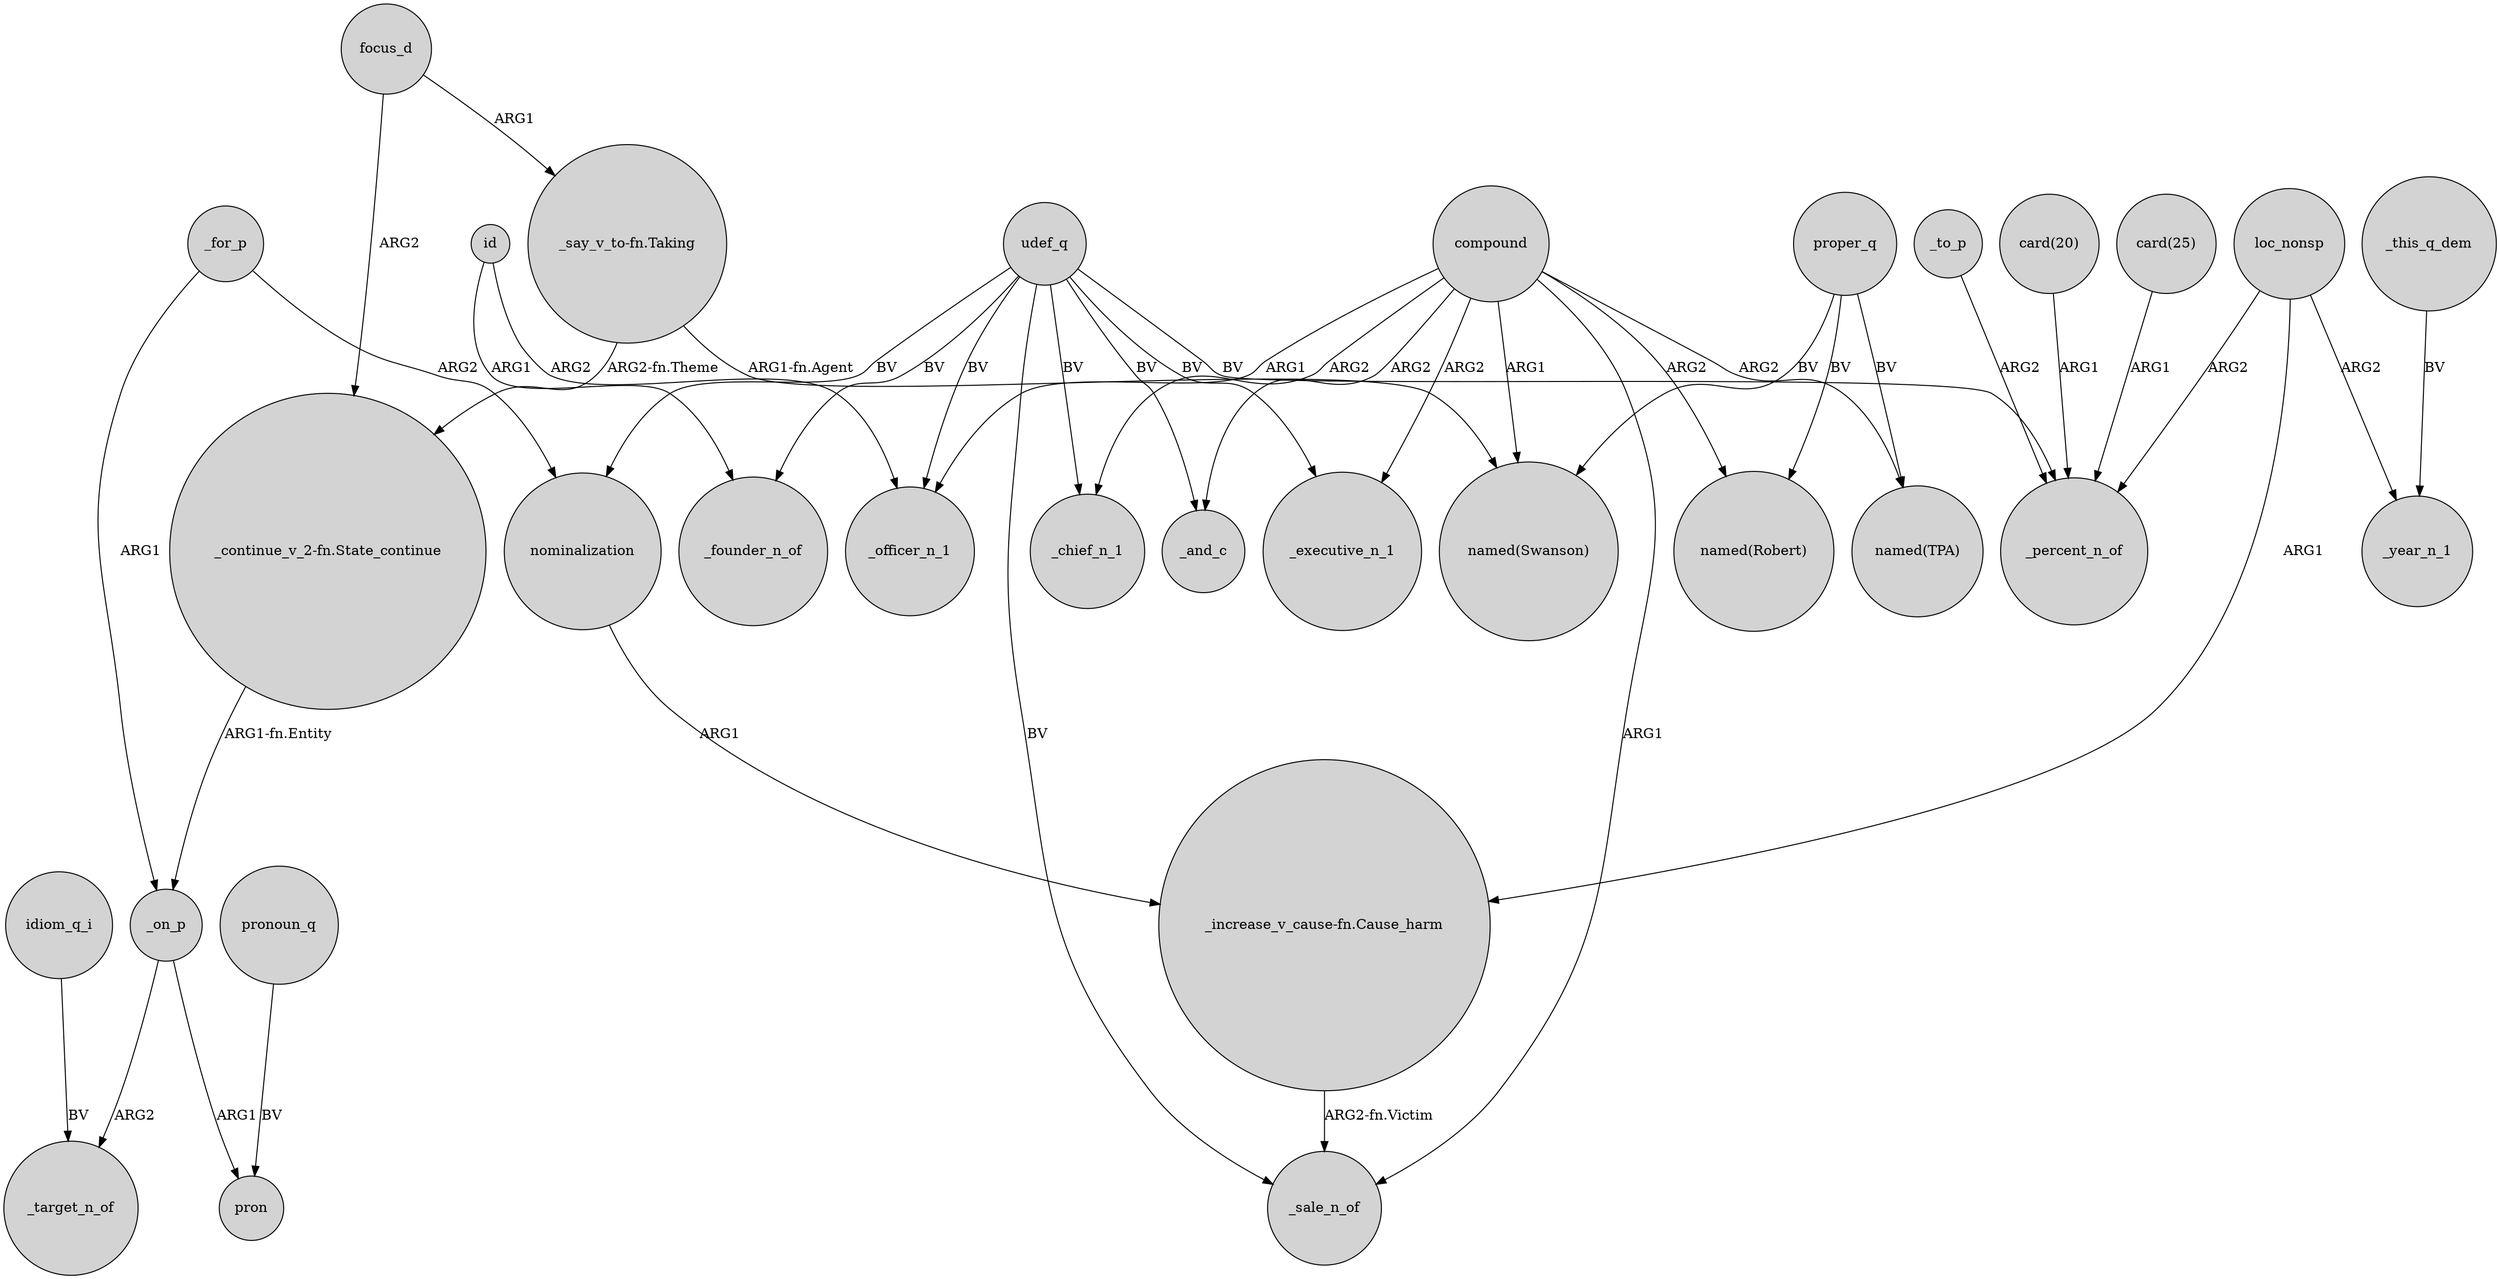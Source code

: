 digraph {
	node [shape=circle style=filled]
	udef_q -> _founder_n_of [label=BV]
	_for_p -> _on_p [label=ARG1]
	compound -> _chief_n_1 [label=ARG2]
	compound -> "named(Swanson)" [label=ARG1]
	focus_d -> "_say_v_to-fn.Taking" [label=ARG1]
	"card(20)" -> _percent_n_of [label=ARG1]
	udef_q -> _chief_n_1 [label=BV]
	udef_q -> nominalization [label=BV]
	"card(25)" -> _percent_n_of [label=ARG1]
	"_continue_v_2-fn.State_continue" -> _on_p [label="ARG1-fn.Entity"]
	nominalization -> "_increase_v_cause-fn.Cause_harm" [label=ARG1]
	compound -> _sale_n_of [label=ARG1]
	udef_q -> _sale_n_of [label=BV]
	_to_p -> _percent_n_of [label=ARG2]
	udef_q -> _and_c [label=BV]
	compound -> _and_c [label=ARG2]
	loc_nonsp -> _year_n_1 [label=ARG2]
	_on_p -> pron [label=ARG1]
	"_increase_v_cause-fn.Cause_harm" -> _sale_n_of [label="ARG2-fn.Victim"]
	compound -> "named(TPA)" [label=ARG2]
	pronoun_q -> pron [label=BV]
	udef_q -> _executive_n_1 [label=BV]
	compound -> "named(Robert)" [label=ARG2]
	udef_q -> _percent_n_of [label=BV]
	_on_p -> _target_n_of [label=ARG2]
	idiom_q_i -> _target_n_of [label=BV]
	_for_p -> nominalization [label=ARG2]
	_this_q_dem -> _year_n_1 [label=BV]
	loc_nonsp -> "_increase_v_cause-fn.Cause_harm" [label=ARG1]
	compound -> _officer_n_1 [label=ARG1]
	udef_q -> _officer_n_1 [label=BV]
	proper_q -> "named(Robert)" [label=BV]
	"_say_v_to-fn.Taking" -> "_continue_v_2-fn.State_continue" [label="ARG2-fn.Theme"]
	focus_d -> "_continue_v_2-fn.State_continue" [label=ARG2]
	"_say_v_to-fn.Taking" -> "named(Swanson)" [label="ARG1-fn.Agent"]
	id -> _officer_n_1 [label=ARG2]
	proper_q -> "named(Swanson)" [label=BV]
	compound -> _executive_n_1 [label=ARG2]
	id -> _founder_n_of [label=ARG1]
	loc_nonsp -> _percent_n_of [label=ARG2]
	proper_q -> "named(TPA)" [label=BV]
}
